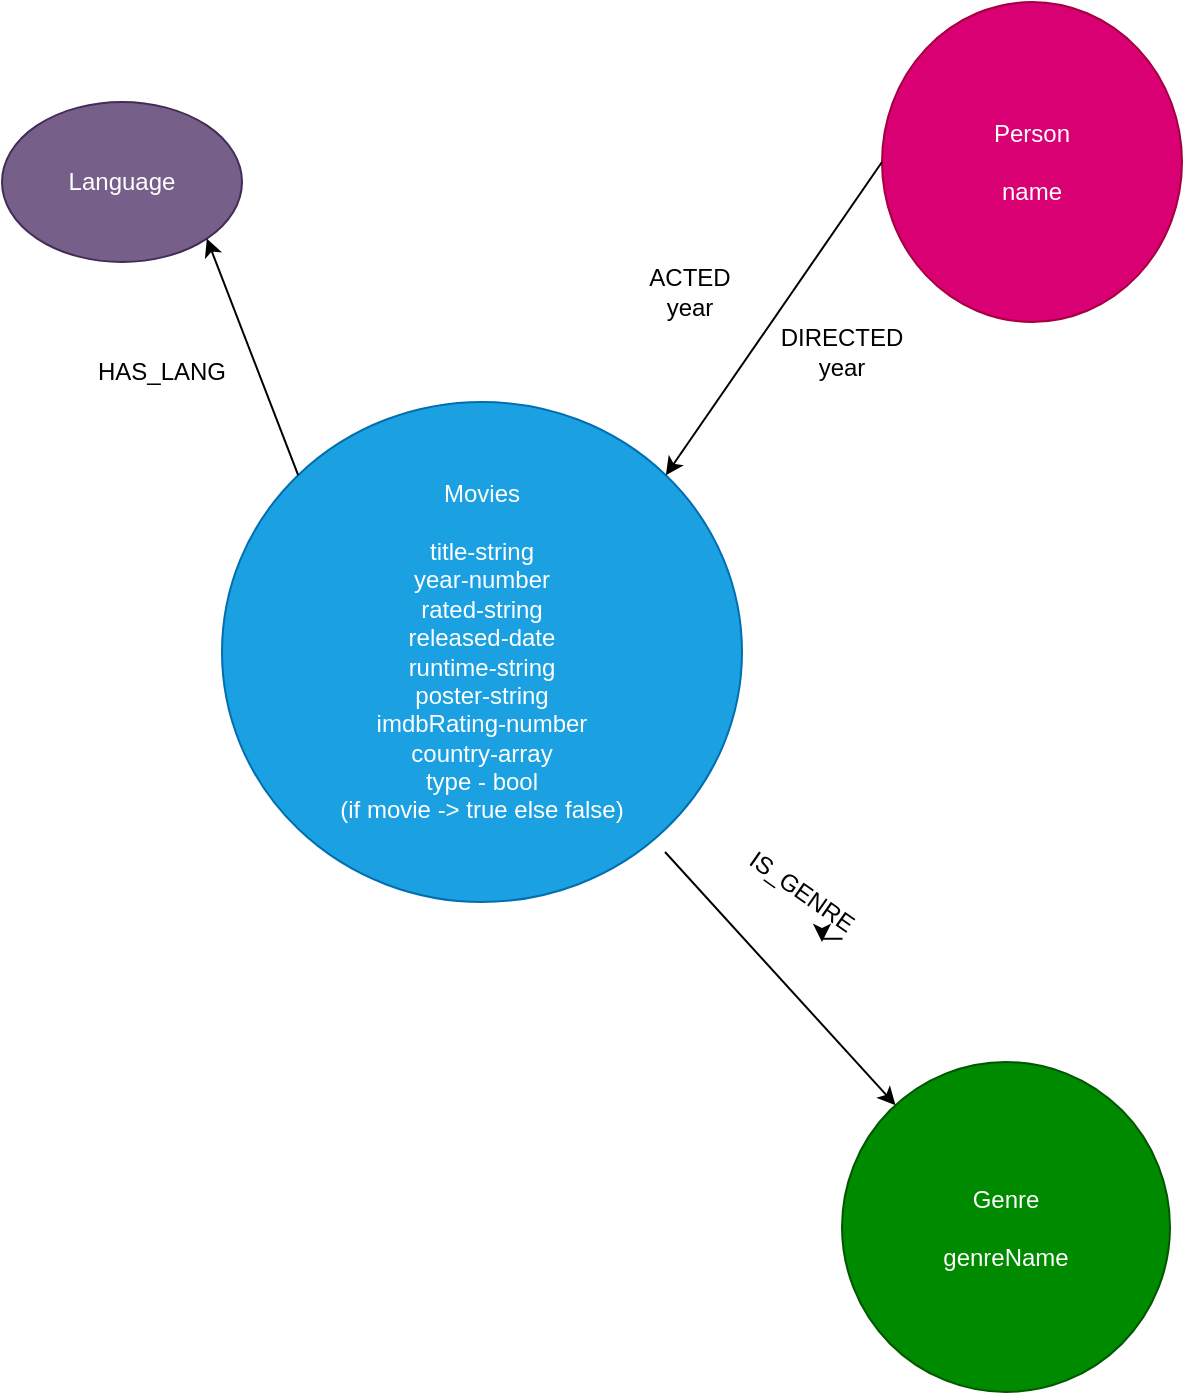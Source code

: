 <mxfile version="21.3.4" type="device">
  <diagram name="Página-1" id="cnfOo9wDIWgG4Gu9NPAx">
    <mxGraphModel dx="1331" dy="788" grid="1" gridSize="10" guides="1" tooltips="1" connect="1" arrows="1" fold="1" page="1" pageScale="1" pageWidth="827" pageHeight="1169" math="0" shadow="0">
      <root>
        <mxCell id="0" />
        <mxCell id="1" parent="0" />
        <mxCell id="gkR3_Ned25KO9HJxwuSS-1" value="Movies&lt;br&gt;&lt;br&gt;title-string&lt;br&gt;year-number&lt;br&gt;rated-string&lt;br&gt;released-date&lt;br&gt;runtime-string&lt;br&gt;poster-string&lt;br&gt;imdbRating-number&lt;br&gt;country-array&lt;br&gt;type - bool&lt;br&gt;(if movie -&amp;gt; true else false)" style="ellipse;whiteSpace=wrap;html=1;fillColor=#1ba1e2;fontColor=#ffffff;strokeColor=#006EAF;" vertex="1" parent="1">
          <mxGeometry x="210" y="240" width="260" height="250" as="geometry" />
        </mxCell>
        <mxCell id="gkR3_Ned25KO9HJxwuSS-2" value="Person&lt;br&gt;&lt;br&gt;name" style="ellipse;whiteSpace=wrap;html=1;fillColor=#d80073;fontColor=#ffffff;strokeColor=#A50040;" vertex="1" parent="1">
          <mxGeometry x="540" y="40" width="150" height="160" as="geometry" />
        </mxCell>
        <mxCell id="gkR3_Ned25KO9HJxwuSS-3" value="" style="endArrow=classic;html=1;rounded=0;entryX=1;entryY=0;entryDx=0;entryDy=0;exitX=0;exitY=0.5;exitDx=0;exitDy=0;" edge="1" parent="1" source="gkR3_Ned25KO9HJxwuSS-2" target="gkR3_Ned25KO9HJxwuSS-1">
          <mxGeometry width="50" height="50" relative="1" as="geometry">
            <mxPoint x="390" y="430" as="sourcePoint" />
            <mxPoint x="500" y="300" as="targetPoint" />
          </mxGeometry>
        </mxCell>
        <mxCell id="gkR3_Ned25KO9HJxwuSS-4" value="ACTED&lt;br&gt;year" style="text;html=1;strokeColor=none;fillColor=none;align=center;verticalAlign=middle;whiteSpace=wrap;rounded=0;" vertex="1" parent="1">
          <mxGeometry x="414" y="170" width="60" height="30" as="geometry" />
        </mxCell>
        <mxCell id="gkR3_Ned25KO9HJxwuSS-5" value="DIRECTED&lt;br&gt;year" style="text;html=1;strokeColor=none;fillColor=none;align=center;verticalAlign=middle;whiteSpace=wrap;rounded=0;" vertex="1" parent="1">
          <mxGeometry x="490" y="200" width="60" height="30" as="geometry" />
        </mxCell>
        <mxCell id="gkR3_Ned25KO9HJxwuSS-6" value="Genre&lt;br&gt;&lt;br&gt;genreName" style="ellipse;whiteSpace=wrap;html=1;fillColor=#008a00;fontColor=#ffffff;strokeColor=#005700;" vertex="1" parent="1">
          <mxGeometry x="520" y="570" width="164" height="165" as="geometry" />
        </mxCell>
        <mxCell id="gkR3_Ned25KO9HJxwuSS-7" value="" style="endArrow=classic;html=1;rounded=0;exitX=0.852;exitY=0.9;exitDx=0;exitDy=0;exitPerimeter=0;" edge="1" parent="1" source="gkR3_Ned25KO9HJxwuSS-1" target="gkR3_Ned25KO9HJxwuSS-6">
          <mxGeometry width="50" height="50" relative="1" as="geometry">
            <mxPoint x="390" y="430" as="sourcePoint" />
            <mxPoint x="440" y="380" as="targetPoint" />
          </mxGeometry>
        </mxCell>
        <mxCell id="gkR3_Ned25KO9HJxwuSS-16" style="edgeStyle=orthogonalEdgeStyle;rounded=0;orthogonalLoop=1;jettySize=auto;html=1;exitX=1;exitY=0.75;exitDx=0;exitDy=0;" edge="1" parent="1" source="gkR3_Ned25KO9HJxwuSS-8">
          <mxGeometry relative="1" as="geometry">
            <mxPoint x="510" y="510" as="targetPoint" />
          </mxGeometry>
        </mxCell>
        <mxCell id="gkR3_Ned25KO9HJxwuSS-8" value="IS_GENRE" style="text;html=1;strokeColor=none;fillColor=none;align=center;verticalAlign=middle;whiteSpace=wrap;rounded=0;rotation=35;" vertex="1" parent="1">
          <mxGeometry x="470" y="470" width="60" height="30" as="geometry" />
        </mxCell>
        <mxCell id="gkR3_Ned25KO9HJxwuSS-12" value="Language" style="ellipse;whiteSpace=wrap;html=1;fillColor=#76608a;fontColor=#ffffff;strokeColor=#432D57;" vertex="1" parent="1">
          <mxGeometry x="100" y="90" width="120" height="80" as="geometry" />
        </mxCell>
        <mxCell id="gkR3_Ned25KO9HJxwuSS-13" value="" style="endArrow=classic;html=1;rounded=0;entryX=1;entryY=1;entryDx=0;entryDy=0;exitX=0;exitY=0;exitDx=0;exitDy=0;" edge="1" parent="1" source="gkR3_Ned25KO9HJxwuSS-1" target="gkR3_Ned25KO9HJxwuSS-12">
          <mxGeometry width="50" height="50" relative="1" as="geometry">
            <mxPoint x="390" y="430" as="sourcePoint" />
            <mxPoint x="440" y="380" as="targetPoint" />
          </mxGeometry>
        </mxCell>
        <mxCell id="gkR3_Ned25KO9HJxwuSS-14" value="HAS_LANG" style="text;html=1;strokeColor=none;fillColor=none;align=center;verticalAlign=middle;whiteSpace=wrap;rounded=0;" vertex="1" parent="1">
          <mxGeometry x="150" y="210" width="60" height="30" as="geometry" />
        </mxCell>
      </root>
    </mxGraphModel>
  </diagram>
</mxfile>
